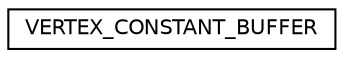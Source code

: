 digraph "Graphical Class Hierarchy"
{
 // LATEX_PDF_SIZE
  edge [fontname="Helvetica",fontsize="10",labelfontname="Helvetica",labelfontsize="10"];
  node [fontname="Helvetica",fontsize="10",shape=record];
  rankdir="LR";
  Node0 [label="VERTEX_CONSTANT_BUFFER",height=0.2,width=0.4,color="black", fillcolor="white", style="filled",URL="$structVERTEX__CONSTANT__BUFFER.html",tooltip=" "];
}
